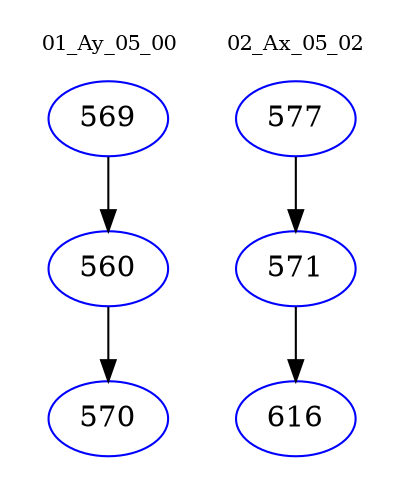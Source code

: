 digraph{
subgraph cluster_0 {
color = white
label = "01_Ay_05_00";
fontsize=10;
T0_569 [label="569", color="blue"]
T0_569 -> T0_560 [color="black"]
T0_560 [label="560", color="blue"]
T0_560 -> T0_570 [color="black"]
T0_570 [label="570", color="blue"]
}
subgraph cluster_1 {
color = white
label = "02_Ax_05_02";
fontsize=10;
T1_577 [label="577", color="blue"]
T1_577 -> T1_571 [color="black"]
T1_571 [label="571", color="blue"]
T1_571 -> T1_616 [color="black"]
T1_616 [label="616", color="blue"]
}
}
